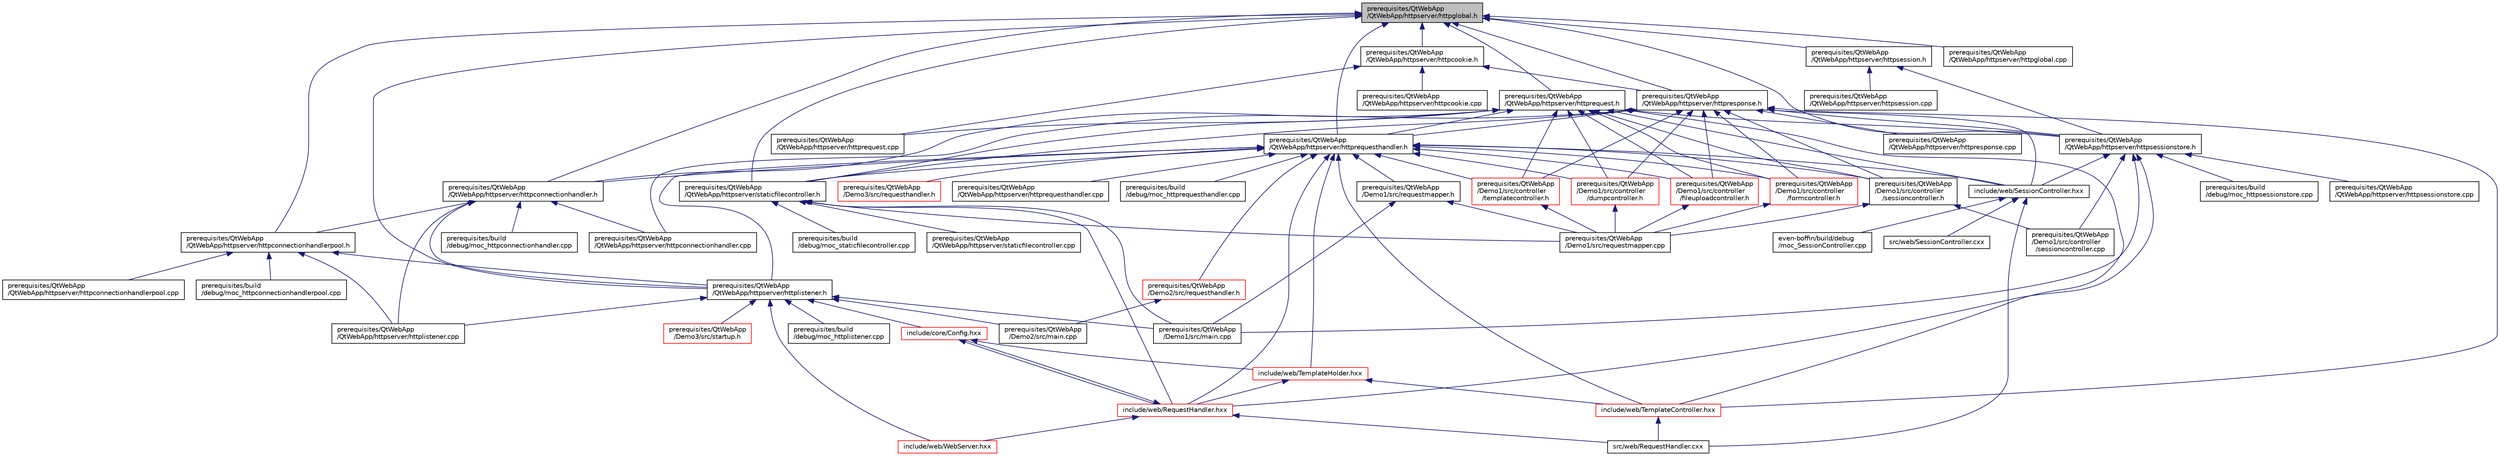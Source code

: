 digraph "prerequisites/QtWebApp/QtWebApp/httpserver/httpglobal.h"
{
  edge [fontname="Helvetica",fontsize="10",labelfontname="Helvetica",labelfontsize="10"];
  node [fontname="Helvetica",fontsize="10",shape=record];
  Node2 [label="prerequisites/QtWebApp\l/QtWebApp/httpserver/httpglobal.h",height=0.2,width=0.4,color="black", fillcolor="grey75", style="filled", fontcolor="black"];
  Node2 -> Node3 [dir="back",color="midnightblue",fontsize="10",style="solid"];
  Node3 [label="prerequisites/QtWebApp\l/QtWebApp/httpserver/httpconnectionhandler.h",height=0.2,width=0.4,color="black", fillcolor="white", style="filled",URL="$httpconnectionhandler_8h.html"];
  Node3 -> Node4 [dir="back",color="midnightblue",fontsize="10",style="solid"];
  Node4 [label="prerequisites/build\l/debug/moc_httpconnectionhandler.cpp",height=0.2,width=0.4,color="black", fillcolor="white", style="filled",URL="$moc__httpconnectionhandler_8cpp_source.html"];
  Node3 -> Node5 [dir="back",color="midnightblue",fontsize="10",style="solid"];
  Node5 [label="prerequisites/QtWebApp\l/QtWebApp/httpserver/httpconnectionhandlerpool.h",height=0.2,width=0.4,color="black", fillcolor="white", style="filled",URL="$httpconnectionhandlerpool_8h_source.html"];
  Node5 -> Node6 [dir="back",color="midnightblue",fontsize="10",style="solid"];
  Node6 [label="prerequisites/build\l/debug/moc_httpconnectionhandlerpool.cpp",height=0.2,width=0.4,color="black", fillcolor="white", style="filled",URL="$moc__httpconnectionhandlerpool_8cpp_source.html"];
  Node5 -> Node7 [dir="back",color="midnightblue",fontsize="10",style="solid"];
  Node7 [label="prerequisites/QtWebApp\l/QtWebApp/httpserver/httplistener.h",height=0.2,width=0.4,color="black", fillcolor="white", style="filled",URL="$httplistener_8h.html"];
  Node7 -> Node8 [dir="back",color="midnightblue",fontsize="10",style="solid"];
  Node8 [label="include/core/Config.hxx",height=0.2,width=0.4,color="red", fillcolor="white", style="filled",URL="$_config_8hxx.html"];
  Node8 -> Node16 [dir="back",color="midnightblue",fontsize="10",style="solid"];
  Node16 [label="include/web/RequestHandler.hxx",height=0.2,width=0.4,color="red", fillcolor="white", style="filled",URL="$_request_handler_8hxx_source.html"];
  Node16 -> Node8 [dir="back",color="midnightblue",fontsize="10",style="solid"];
  Node16 -> Node18 [dir="back",color="midnightblue",fontsize="10",style="solid"];
  Node18 [label="include/web/WebServer.hxx",height=0.2,width=0.4,color="red", fillcolor="white", style="filled",URL="$_web_server_8hxx.html"];
  Node16 -> Node22 [dir="back",color="midnightblue",fontsize="10",style="solid"];
  Node22 [label="src/web/RequestHandler.cxx",height=0.2,width=0.4,color="black", fillcolor="white", style="filled",URL="$_request_handler_8cxx.html"];
  Node8 -> Node23 [dir="back",color="midnightblue",fontsize="10",style="solid"];
  Node23 [label="include/web/TemplateHolder.hxx",height=0.2,width=0.4,color="red", fillcolor="white", style="filled",URL="$_template_holder_8hxx.html"];
  Node23 -> Node16 [dir="back",color="midnightblue",fontsize="10",style="solid"];
  Node23 -> Node24 [dir="back",color="midnightblue",fontsize="10",style="solid"];
  Node24 [label="include/web/TemplateController.hxx",height=0.2,width=0.4,color="red", fillcolor="white", style="filled",URL="$_template_controller_8hxx.html"];
  Node24 -> Node22 [dir="back",color="midnightblue",fontsize="10",style="solid"];
  Node7 -> Node18 [dir="back",color="midnightblue",fontsize="10",style="solid"];
  Node7 -> Node46 [dir="back",color="midnightblue",fontsize="10",style="solid"];
  Node46 [label="prerequisites/build\l/debug/moc_httplistener.cpp",height=0.2,width=0.4,color="black", fillcolor="white", style="filled",URL="$moc__httplistener_8cpp_source.html"];
  Node7 -> Node47 [dir="back",color="midnightblue",fontsize="10",style="solid"];
  Node47 [label="prerequisites/QtWebApp\l/Demo1/src/main.cpp",height=0.2,width=0.4,color="black", fillcolor="white", style="filled",URL="$prerequisites_2_qt_web_app_2_demo1_2src_2main_8cpp.html"];
  Node7 -> Node48 [dir="back",color="midnightblue",fontsize="10",style="solid"];
  Node48 [label="prerequisites/QtWebApp\l/Demo2/src/main.cpp",height=0.2,width=0.4,color="black", fillcolor="white", style="filled",URL="$prerequisites_2_qt_web_app_2_demo2_2src_2main_8cpp.html"];
  Node7 -> Node49 [dir="back",color="midnightblue",fontsize="10",style="solid"];
  Node49 [label="prerequisites/QtWebApp\l/Demo3/src/startup.h",height=0.2,width=0.4,color="red", fillcolor="white", style="filled",URL="$startup_8h.html"];
  Node7 -> Node52 [dir="back",color="midnightblue",fontsize="10",style="solid"];
  Node52 [label="prerequisites/QtWebApp\l/QtWebApp/httpserver/httplistener.cpp",height=0.2,width=0.4,color="black", fillcolor="white", style="filled",URL="$httplistener_8cpp.html"];
  Node5 -> Node53 [dir="back",color="midnightblue",fontsize="10",style="solid"];
  Node53 [label="prerequisites/QtWebApp\l/QtWebApp/httpserver/httpconnectionhandlerpool.cpp",height=0.2,width=0.4,color="black", fillcolor="white", style="filled",URL="$httpconnectionhandlerpool_8cpp_source.html"];
  Node5 -> Node52 [dir="back",color="midnightblue",fontsize="10",style="solid"];
  Node3 -> Node7 [dir="back",color="midnightblue",fontsize="10",style="solid"];
  Node3 -> Node54 [dir="back",color="midnightblue",fontsize="10",style="solid"];
  Node54 [label="prerequisites/QtWebApp\l/QtWebApp/httpserver/httpconnectionhandler.cpp",height=0.2,width=0.4,color="black", fillcolor="white", style="filled",URL="$httpconnectionhandler_8cpp.html"];
  Node3 -> Node52 [dir="back",color="midnightblue",fontsize="10",style="solid"];
  Node2 -> Node55 [dir="back",color="midnightblue",fontsize="10",style="solid"];
  Node55 [label="prerequisites/QtWebApp\l/QtWebApp/httpserver/httprequest.h",height=0.2,width=0.4,color="black", fillcolor="white", style="filled",URL="$httprequest_8h.html"];
  Node55 -> Node56 [dir="back",color="midnightblue",fontsize="10",style="solid"];
  Node56 [label="include/web/SessionController.hxx",height=0.2,width=0.4,color="black", fillcolor="white", style="filled",URL="$_session_controller_8hxx.html"];
  Node56 -> Node57 [dir="back",color="midnightblue",fontsize="10",style="solid"];
  Node57 [label="even-boffin/build/debug\l/moc_SessionController.cpp",height=0.2,width=0.4,color="black", fillcolor="white", style="filled",URL="$moc___session_controller_8cpp_source.html"];
  Node56 -> Node22 [dir="back",color="midnightblue",fontsize="10",style="solid"];
  Node56 -> Node58 [dir="back",color="midnightblue",fontsize="10",style="solid"];
  Node58 [label="src/web/SessionController.cxx",height=0.2,width=0.4,color="black", fillcolor="white", style="filled",URL="$_session_controller_8cxx.html"];
  Node55 -> Node24 [dir="back",color="midnightblue",fontsize="10",style="solid"];
  Node55 -> Node3 [dir="back",color="midnightblue",fontsize="10",style="solid"];
  Node55 -> Node59 [dir="back",color="midnightblue",fontsize="10",style="solid"];
  Node59 [label="prerequisites/QtWebApp\l/QtWebApp/httpserver/httprequesthandler.h",height=0.2,width=0.4,color="black", fillcolor="white", style="filled",URL="$httprequesthandler_8h.html"];
  Node59 -> Node23 [dir="back",color="midnightblue",fontsize="10",style="solid"];
  Node59 -> Node16 [dir="back",color="midnightblue",fontsize="10",style="solid"];
  Node59 -> Node56 [dir="back",color="midnightblue",fontsize="10",style="solid"];
  Node59 -> Node24 [dir="back",color="midnightblue",fontsize="10",style="solid"];
  Node59 -> Node3 [dir="back",color="midnightblue",fontsize="10",style="solid"];
  Node59 -> Node7 [dir="back",color="midnightblue",fontsize="10",style="solid"];
  Node59 -> Node60 [dir="back",color="midnightblue",fontsize="10",style="solid"];
  Node60 [label="prerequisites/build\l/debug/moc_httprequesthandler.cpp",height=0.2,width=0.4,color="black", fillcolor="white", style="filled",URL="$moc__httprequesthandler_8cpp_source.html"];
  Node59 -> Node61 [dir="back",color="midnightblue",fontsize="10",style="solid"];
  Node61 [label="prerequisites/QtWebApp\l/QtWebApp/httpserver/staticfilecontroller.h",height=0.2,width=0.4,color="black", fillcolor="white", style="filled",URL="$staticfilecontroller_8h.html"];
  Node61 -> Node16 [dir="back",color="midnightblue",fontsize="10",style="solid"];
  Node61 -> Node62 [dir="back",color="midnightblue",fontsize="10",style="solid"];
  Node62 [label="prerequisites/build\l/debug/moc_staticfilecontroller.cpp",height=0.2,width=0.4,color="black", fillcolor="white", style="filled",URL="$moc__staticfilecontroller_8cpp_source.html"];
  Node61 -> Node47 [dir="back",color="midnightblue",fontsize="10",style="solid"];
  Node61 -> Node63 [dir="back",color="midnightblue",fontsize="10",style="solid"];
  Node63 [label="prerequisites/QtWebApp\l/Demo1/src/requestmapper.cpp",height=0.2,width=0.4,color="black", fillcolor="white", style="filled",URL="$requestmapper_8cpp.html"];
  Node61 -> Node64 [dir="back",color="midnightblue",fontsize="10",style="solid"];
  Node64 [label="prerequisites/QtWebApp\l/QtWebApp/httpserver/staticfilecontroller.cpp",height=0.2,width=0.4,color="black", fillcolor="white", style="filled",URL="$staticfilecontroller_8cpp.html"];
  Node59 -> Node65 [dir="back",color="midnightblue",fontsize="10",style="solid"];
  Node65 [label="prerequisites/QtWebApp\l/Demo1/src/controller\l/dumpcontroller.h",height=0.2,width=0.4,color="red", fillcolor="white", style="filled",URL="$dumpcontroller_8h.html"];
  Node65 -> Node63 [dir="back",color="midnightblue",fontsize="10",style="solid"];
  Node59 -> Node67 [dir="back",color="midnightblue",fontsize="10",style="solid"];
  Node67 [label="prerequisites/QtWebApp\l/Demo1/src/controller\l/fileuploadcontroller.h",height=0.2,width=0.4,color="red", fillcolor="white", style="filled",URL="$fileuploadcontroller_8h.html"];
  Node67 -> Node63 [dir="back",color="midnightblue",fontsize="10",style="solid"];
  Node59 -> Node69 [dir="back",color="midnightblue",fontsize="10",style="solid"];
  Node69 [label="prerequisites/QtWebApp\l/Demo1/src/controller\l/formcontroller.h",height=0.2,width=0.4,color="red", fillcolor="white", style="filled",URL="$formcontroller_8h.html"];
  Node69 -> Node63 [dir="back",color="midnightblue",fontsize="10",style="solid"];
  Node59 -> Node71 [dir="back",color="midnightblue",fontsize="10",style="solid"];
  Node71 [label="prerequisites/QtWebApp\l/Demo1/src/controller\l/sessioncontroller.h",height=0.2,width=0.4,color="black", fillcolor="white", style="filled",URL="$sessioncontroller_8h.html"];
  Node71 -> Node72 [dir="back",color="midnightblue",fontsize="10",style="solid"];
  Node72 [label="prerequisites/QtWebApp\l/Demo1/src/controller\l/sessioncontroller.cpp",height=0.2,width=0.4,color="black", fillcolor="white", style="filled",URL="$sessioncontroller_8cpp.html"];
  Node71 -> Node63 [dir="back",color="midnightblue",fontsize="10",style="solid"];
  Node59 -> Node73 [dir="back",color="midnightblue",fontsize="10",style="solid"];
  Node73 [label="prerequisites/QtWebApp\l/Demo1/src/controller\l/templatecontroller.h",height=0.2,width=0.4,color="red", fillcolor="white", style="filled",URL="$templatecontroller_8h.html"];
  Node73 -> Node63 [dir="back",color="midnightblue",fontsize="10",style="solid"];
  Node59 -> Node75 [dir="back",color="midnightblue",fontsize="10",style="solid"];
  Node75 [label="prerequisites/QtWebApp\l/Demo1/src/requestmapper.h",height=0.2,width=0.4,color="black", fillcolor="white", style="filled",URL="$requestmapper_8h.html"];
  Node75 -> Node47 [dir="back",color="midnightblue",fontsize="10",style="solid"];
  Node75 -> Node63 [dir="back",color="midnightblue",fontsize="10",style="solid"];
  Node59 -> Node76 [dir="back",color="midnightblue",fontsize="10",style="solid"];
  Node76 [label="prerequisites/QtWebApp\l/Demo2/src/requesthandler.h",height=0.2,width=0.4,color="red", fillcolor="white", style="filled",URL="$_demo2_2src_2requesthandler_8h.html"];
  Node76 -> Node48 [dir="back",color="midnightblue",fontsize="10",style="solid"];
  Node59 -> Node78 [dir="back",color="midnightblue",fontsize="10",style="solid"];
  Node78 [label="prerequisites/QtWebApp\l/Demo3/src/requesthandler.h",height=0.2,width=0.4,color="red", fillcolor="white", style="filled",URL="$_demo3_2src_2requesthandler_8h.html"];
  Node59 -> Node80 [dir="back",color="midnightblue",fontsize="10",style="solid"];
  Node80 [label="prerequisites/QtWebApp\l/QtWebApp/httpserver/httprequesthandler.cpp",height=0.2,width=0.4,color="black", fillcolor="white", style="filled",URL="$httprequesthandler_8cpp.html"];
  Node55 -> Node81 [dir="back",color="midnightblue",fontsize="10",style="solid"];
  Node81 [label="prerequisites/QtWebApp\l/QtWebApp/httpserver/httpsessionstore.h",height=0.2,width=0.4,color="black", fillcolor="white", style="filled",URL="$httpsessionstore_8h.html"];
  Node81 -> Node16 [dir="back",color="midnightblue",fontsize="10",style="solid"];
  Node81 -> Node56 [dir="back",color="midnightblue",fontsize="10",style="solid"];
  Node81 -> Node82 [dir="back",color="midnightblue",fontsize="10",style="solid"];
  Node82 [label="prerequisites/build\l/debug/moc_httpsessionstore.cpp",height=0.2,width=0.4,color="black", fillcolor="white", style="filled",URL="$moc__httpsessionstore_8cpp_source.html"];
  Node81 -> Node72 [dir="back",color="midnightblue",fontsize="10",style="solid"];
  Node81 -> Node47 [dir="back",color="midnightblue",fontsize="10",style="solid"];
  Node81 -> Node83 [dir="back",color="midnightblue",fontsize="10",style="solid"];
  Node83 [label="prerequisites/QtWebApp\l/QtWebApp/httpserver/httpsessionstore.cpp",height=0.2,width=0.4,color="black", fillcolor="white", style="filled",URL="$httpsessionstore_8cpp.html"];
  Node55 -> Node61 [dir="back",color="midnightblue",fontsize="10",style="solid"];
  Node55 -> Node65 [dir="back",color="midnightblue",fontsize="10",style="solid"];
  Node55 -> Node67 [dir="back",color="midnightblue",fontsize="10",style="solid"];
  Node55 -> Node69 [dir="back",color="midnightblue",fontsize="10",style="solid"];
  Node55 -> Node71 [dir="back",color="midnightblue",fontsize="10",style="solid"];
  Node55 -> Node73 [dir="back",color="midnightblue",fontsize="10",style="solid"];
  Node55 -> Node84 [dir="back",color="midnightblue",fontsize="10",style="solid"];
  Node84 [label="prerequisites/QtWebApp\l/QtWebApp/httpserver/httprequest.cpp",height=0.2,width=0.4,color="black", fillcolor="white", style="filled",URL="$httprequest_8cpp.html"];
  Node2 -> Node59 [dir="back",color="midnightblue",fontsize="10",style="solid"];
  Node2 -> Node85 [dir="back",color="midnightblue",fontsize="10",style="solid"];
  Node85 [label="prerequisites/QtWebApp\l/QtWebApp/httpserver/httpresponse.h",height=0.2,width=0.4,color="black", fillcolor="white", style="filled",URL="$httpresponse_8h.html"];
  Node85 -> Node56 [dir="back",color="midnightblue",fontsize="10",style="solid"];
  Node85 -> Node24 [dir="back",color="midnightblue",fontsize="10",style="solid"];
  Node85 -> Node59 [dir="back",color="midnightblue",fontsize="10",style="solid"];
  Node85 -> Node81 [dir="back",color="midnightblue",fontsize="10",style="solid"];
  Node85 -> Node61 [dir="back",color="midnightblue",fontsize="10",style="solid"];
  Node85 -> Node65 [dir="back",color="midnightblue",fontsize="10",style="solid"];
  Node85 -> Node67 [dir="back",color="midnightblue",fontsize="10",style="solid"];
  Node85 -> Node69 [dir="back",color="midnightblue",fontsize="10",style="solid"];
  Node85 -> Node71 [dir="back",color="midnightblue",fontsize="10",style="solid"];
  Node85 -> Node73 [dir="back",color="midnightblue",fontsize="10",style="solid"];
  Node85 -> Node54 [dir="back",color="midnightblue",fontsize="10",style="solid"];
  Node85 -> Node86 [dir="back",color="midnightblue",fontsize="10",style="solid"];
  Node86 [label="prerequisites/QtWebApp\l/QtWebApp/httpserver/httpresponse.cpp",height=0.2,width=0.4,color="black", fillcolor="white", style="filled",URL="$httpresponse_8cpp.html"];
  Node2 -> Node87 [dir="back",color="midnightblue",fontsize="10",style="solid"];
  Node87 [label="prerequisites/QtWebApp\l/QtWebApp/httpserver/httpcookie.h",height=0.2,width=0.4,color="black", fillcolor="white", style="filled",URL="$httpcookie_8h.html"];
  Node87 -> Node85 [dir="back",color="midnightblue",fontsize="10",style="solid"];
  Node87 -> Node88 [dir="back",color="midnightblue",fontsize="10",style="solid"];
  Node88 [label="prerequisites/QtWebApp\l/QtWebApp/httpserver/httpcookie.cpp",height=0.2,width=0.4,color="black", fillcolor="white", style="filled",URL="$httpcookie_8cpp.html"];
  Node87 -> Node84 [dir="back",color="midnightblue",fontsize="10",style="solid"];
  Node2 -> Node5 [dir="back",color="midnightblue",fontsize="10",style="solid"];
  Node2 -> Node7 [dir="back",color="midnightblue",fontsize="10",style="solid"];
  Node2 -> Node81 [dir="back",color="midnightblue",fontsize="10",style="solid"];
  Node2 -> Node89 [dir="back",color="midnightblue",fontsize="10",style="solid"];
  Node89 [label="prerequisites/QtWebApp\l/QtWebApp/httpserver/httpsession.h",height=0.2,width=0.4,color="black", fillcolor="white", style="filled",URL="$httpsession_8h.html"];
  Node89 -> Node81 [dir="back",color="midnightblue",fontsize="10",style="solid"];
  Node89 -> Node90 [dir="back",color="midnightblue",fontsize="10",style="solid"];
  Node90 [label="prerequisites/QtWebApp\l/QtWebApp/httpserver/httpsession.cpp",height=0.2,width=0.4,color="black", fillcolor="white", style="filled",URL="$httpsession_8cpp.html"];
  Node2 -> Node61 [dir="back",color="midnightblue",fontsize="10",style="solid"];
  Node2 -> Node91 [dir="back",color="midnightblue",fontsize="10",style="solid"];
  Node91 [label="prerequisites/QtWebApp\l/QtWebApp/httpserver/httpglobal.cpp",height=0.2,width=0.4,color="black", fillcolor="white", style="filled",URL="$httpglobal_8cpp_source.html"];
}
